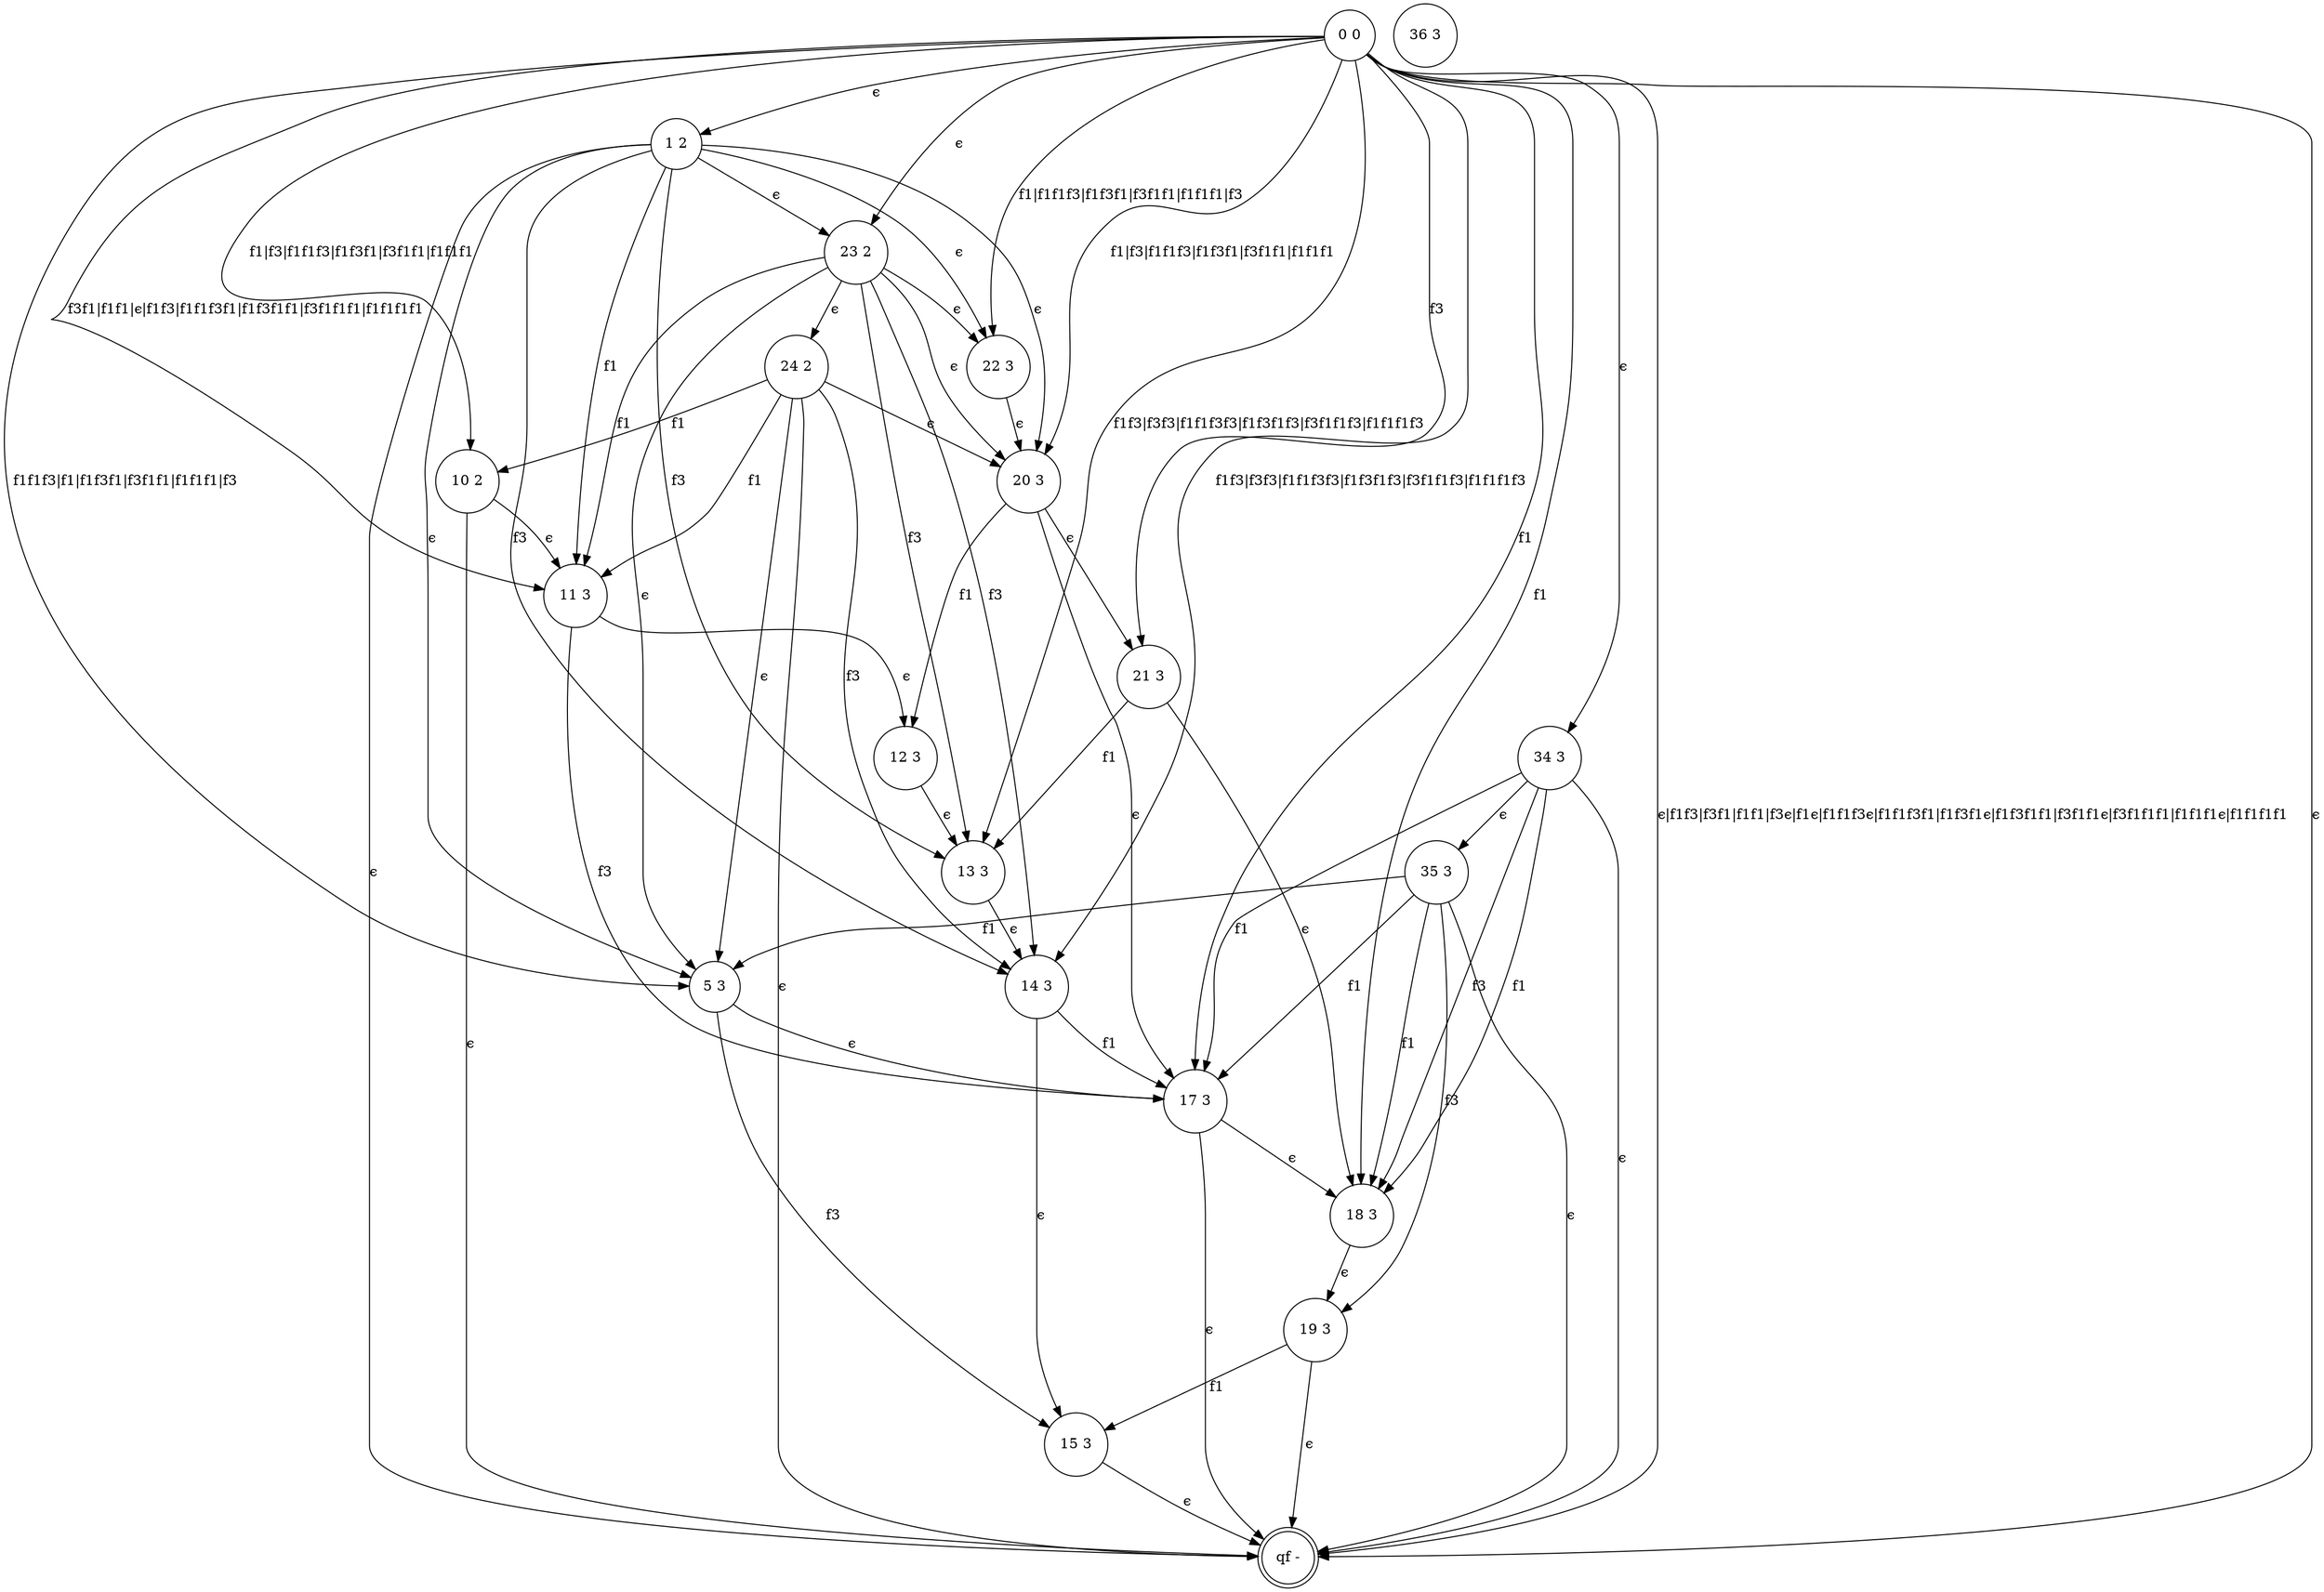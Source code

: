 digraph 75 {
	"11 3" [shape=circle]
	"12 3" [shape=circle]
	"13 3" [shape=circle]
	"14 3" [shape=circle]
	"15 3" [shape=circle]
	"17 3" [shape=circle]
	"18 3" [shape=circle]
	"19 3" [shape=circle]
	"1 2" [shape=circle]
	"5 3" [shape=circle]
	"20 3" [shape=circle]
	"21 3" [shape=circle]
	"22 3" [shape=circle]
	"23 2" [shape=circle]
	"24 2" [shape=circle]
	"10 2" [shape=circle]
	"11 3" [shape=circle]
	"11 3" [shape=circle]
	"34 3" [shape=circle]
	"35 3" [shape=circle]
	"11 3" [shape=circle]
	"qf -" [shape=doublecircle]
	"0 0" [shape=circle]
	"36 3" [shape=circle]
	"11 3" -> "12 3" [label="ϵ"]
	"12 3" -> "13 3" [label="ϵ"]
	"13 3" -> "14 3" [label="ϵ"]
	"14 3" -> "15 3" [label="ϵ"]
	"14 3" -> "17 3" [label=f1]
	"17 3" -> "18 3" [label="ϵ"]
	"18 3" -> "19 3" [label="ϵ"]
	"19 3" -> "15 3" [label=f1]
	"11 3" -> "17 3" [label=f3]
	"5 3" -> "17 3" [label="ϵ"]
	"5 3" -> "15 3" [label=f3]
	"20 3" -> "17 3" [label="ϵ"]
	"20 3" -> "12 3" [label=f1]
	"20 3" -> "21 3" [label="ϵ"]
	"21 3" -> "18 3" [label="ϵ"]
	"21 3" -> "13 3" [label=f1]
	"22 3" -> "20 3" [label="ϵ"]
	"1 2" -> "23 2" [label="ϵ"]
	"23 2" -> "24 2" [label="ϵ"]
	"24 2" -> "10 2" [label=f1]
	"10 2" -> "11 3" [label="ϵ"]
	"34 3" -> "35 3" [label="ϵ"]
	"35 3" -> "5 3" [label=f1]
	"35 3" -> "19 3" [label=f3]
	"34 3" -> "18 3" [label=f3]
	"15 3" -> "qf -" [label="ϵ"]
	"17 3" -> "qf -" [label="ϵ"]
	"19 3" -> "qf -" [label="ϵ"]
	"1 2" -> "qf -" [label="ϵ"]
	"24 2" -> "qf -" [label="ϵ"]
	"10 2" -> "qf -" [label="ϵ"]
	"0 0" -> "1 2" [label="ϵ"]
	"0 0" -> "34 3" [label="ϵ"]
	"0 0" -> "21 3" [label=f3]
	"0 0" -> "23 2" [label="ϵ"]
	"24 2" -> "5 3" [label="ϵ"]
	"24 2" -> "11 3" [label=f1]
	"24 2" -> "20 3" [label="ϵ"]
	"24 2" -> "14 3" [label=f3]
	"23 2" -> "22 3" [label="ϵ"]
	"23 2" -> "13 3" [label=f3]
	"23 2" -> "5 3" [label="ϵ"]
	"23 2" -> "11 3" [label=f1]
	"23 2" -> "20 3" [label="ϵ"]
	"23 2" -> "14 3" [label=f3]
	"1 2" -> "22 3" [label="ϵ"]
	"1 2" -> "13 3" [label=f3]
	"1 2" -> "5 3" [label="ϵ"]
	"1 2" -> "11 3" [label=f1]
	"1 2" -> "20 3" [label="ϵ"]
	"1 2" -> "14 3" [label=f3]
	"0 0" -> "qf -" [label="ϵ|f1f3|f3f1|f1f1|f3ϵ|f1ϵ|f1f1f3ϵ|f1f1f3f1|f1f3f1ϵ|f1f3f1f1|f3f1f1ϵ|f3f1f1f1|f1f1f1ϵ|f1f1f1f1"]
	"0 0" -> "13 3" [label="f1f3|f3f3|f1f1f3f3|f1f3f1f3|f3f1f1f3|f1f1f1f3"]
	"0 0" -> "14 3" [label="f1f3|f3f3|f1f1f3f3|f1f3f1f3|f3f1f1f3|f1f1f1f3"]
	"0 0" -> "11 3" [label="f3f1|f1f1|ϵ|f1f3|f1f1f3f1|f1f3f1f1|f3f1f1f1|f1f1f1f1"]
	"0 0" -> "10 2" [label="f1|f3|f1f1f3|f1f3f1|f3f1f1|f1f1f1"]
	"0 0" -> "5 3" [label="f1f1f3|f1|f1f3f1|f3f1f1|f1f1f1|f3"]
	"0 0" -> "20 3" [label="f1|f3|f1f1f3|f1f3f1|f3f1f1|f1f1f1"]
	"0 0" -> "22 3" [label="f1|f1f1f3|f1f3f1|f3f1f1|f1f1f1|f3"]
	"35 3" -> "17 3" [label=f1]
	"35 3" -> "qf -" [label="ϵ"]
	"35 3" -> "18 3" [label=f1]
	"34 3" -> "17 3" [label=f1]
	"34 3" -> "qf -" [label="ϵ"]
	"34 3" -> "18 3" [label=f1]
	"0 0" -> "17 3" [label=f1]
	"0 0" -> "qf -" [label="ϵ"]
	"0 0" -> "18 3" [label=f1]
}
